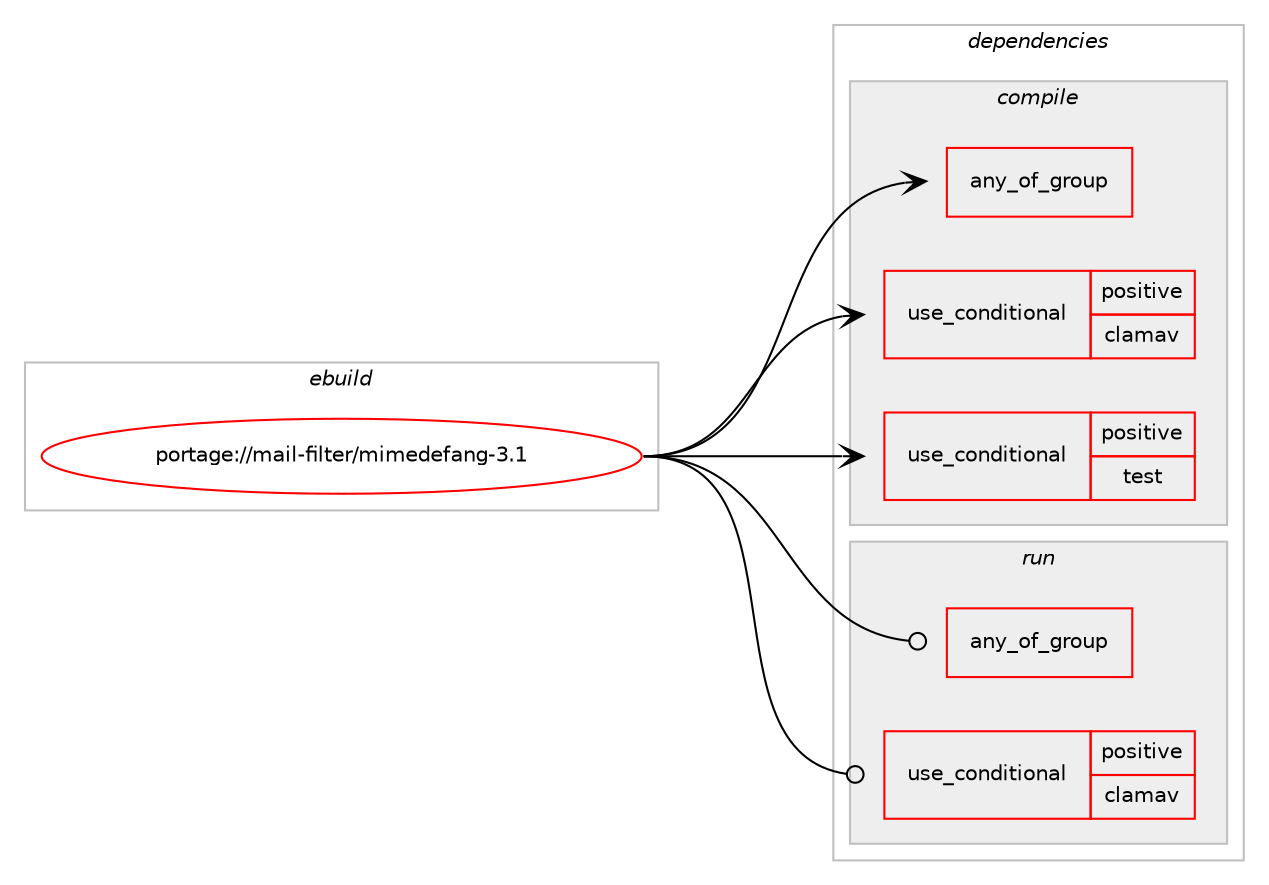 digraph prolog {

# *************
# Graph options
# *************

newrank=true;
concentrate=true;
compound=true;
graph [rankdir=LR,fontname=Helvetica,fontsize=10,ranksep=1.5];#, ranksep=2.5, nodesep=0.2];
edge  [arrowhead=vee];
node  [fontname=Helvetica,fontsize=10];

# **********
# The ebuild
# **********

subgraph cluster_leftcol {
color=gray;
rank=same;
label=<<i>ebuild</i>>;
id [label="portage://mail-filter/mimedefang-3.1", color=red, width=4, href="../mail-filter/mimedefang-3.1.svg"];
}

# ****************
# The dependencies
# ****************

subgraph cluster_midcol {
color=gray;
label=<<i>dependencies</i>>;
subgraph cluster_compile {
fillcolor="#eeeeee";
style=filled;
label=<<i>compile</i>>;
subgraph any2076 {
dependency146455 [label=<<TABLE BORDER="0" CELLBORDER="1" CELLSPACING="0" CELLPADDING="4"><TR><TD CELLPADDING="10">any_of_group</TD></TR></TABLE>>, shape=none, color=red];# *** BEGIN UNKNOWN DEPENDENCY TYPE (TODO) ***
# dependency146455 -> package_dependency(portage://mail-filter/mimedefang-3.1,install,no,mail-mta,sendmail,none,[,,],[],[])
# *** END UNKNOWN DEPENDENCY TYPE (TODO) ***

# *** BEGIN UNKNOWN DEPENDENCY TYPE (TODO) ***
# dependency146455 -> package_dependency(portage://mail-filter/mimedefang-3.1,install,no,mail-mta,postfix,none,[,,],[],[])
# *** END UNKNOWN DEPENDENCY TYPE (TODO) ***

}
id:e -> dependency146455:w [weight=20,style="solid",arrowhead="vee"];
subgraph cond68569 {
dependency146456 [label=<<TABLE BORDER="0" CELLBORDER="1" CELLSPACING="0" CELLPADDING="4"><TR><TD ROWSPAN="3" CELLPADDING="10">use_conditional</TD></TR><TR><TD>positive</TD></TR><TR><TD>clamav</TD></TR></TABLE>>, shape=none, color=red];
# *** BEGIN UNKNOWN DEPENDENCY TYPE (TODO) ***
# dependency146456 -> package_dependency(portage://mail-filter/mimedefang-3.1,install,no,app-antivirus,clamav,none,[,,],[],[])
# *** END UNKNOWN DEPENDENCY TYPE (TODO) ***

}
id:e -> dependency146456:w [weight=20,style="solid",arrowhead="vee"];
subgraph cond68570 {
dependency146457 [label=<<TABLE BORDER="0" CELLBORDER="1" CELLSPACING="0" CELLPADDING="4"><TR><TD ROWSPAN="3" CELLPADDING="10">use_conditional</TD></TR><TR><TD>positive</TD></TR><TR><TD>test</TD></TR></TABLE>>, shape=none, color=red];
# *** BEGIN UNKNOWN DEPENDENCY TYPE (TODO) ***
# dependency146457 -> package_dependency(portage://mail-filter/mimedefang-3.1,install,no,dev-perl,Test-Class,none,[,,],[],[])
# *** END UNKNOWN DEPENDENCY TYPE (TODO) ***

# *** BEGIN UNKNOWN DEPENDENCY TYPE (TODO) ***
# dependency146457 -> package_dependency(portage://mail-filter/mimedefang-3.1,install,no,dev-perl,Test-Most,none,[,,],[],[])
# *** END UNKNOWN DEPENDENCY TYPE (TODO) ***

}
id:e -> dependency146457:w [weight=20,style="solid",arrowhead="vee"];
# *** BEGIN UNKNOWN DEPENDENCY TYPE (TODO) ***
# id -> package_dependency(portage://mail-filter/mimedefang-3.1,install,no,acct-group,defang,none,[,,],[],[])
# *** END UNKNOWN DEPENDENCY TYPE (TODO) ***

# *** BEGIN UNKNOWN DEPENDENCY TYPE (TODO) ***
# id -> package_dependency(portage://mail-filter/mimedefang-3.1,install,no,acct-user,defang,none,[,,],[],[])
# *** END UNKNOWN DEPENDENCY TYPE (TODO) ***

# *** BEGIN UNKNOWN DEPENDENCY TYPE (TODO) ***
# id -> package_dependency(portage://mail-filter/mimedefang-3.1,install,no,dev-perl,Digest-SHA1,none,[,,],[],[])
# *** END UNKNOWN DEPENDENCY TYPE (TODO) ***

# *** BEGIN UNKNOWN DEPENDENCY TYPE (TODO) ***
# id -> package_dependency(portage://mail-filter/mimedefang-3.1,install,no,dev-perl,IO-stringy,none,[,,],[],[])
# *** END UNKNOWN DEPENDENCY TYPE (TODO) ***

# *** BEGIN UNKNOWN DEPENDENCY TYPE (TODO) ***
# id -> package_dependency(portage://mail-filter/mimedefang-3.1,install,no,dev-perl,MIME-tools,none,[,,],[],[])
# *** END UNKNOWN DEPENDENCY TYPE (TODO) ***

# *** BEGIN UNKNOWN DEPENDENCY TYPE (TODO) ***
# id -> package_dependency(portage://mail-filter/mimedefang-3.1,install,no,dev-perl,MailTools,none,[,,],[],[])
# *** END UNKNOWN DEPENDENCY TYPE (TODO) ***

# *** BEGIN UNKNOWN DEPENDENCY TYPE (TODO) ***
# id -> package_dependency(portage://mail-filter/mimedefang-3.1,install,no,dev-perl,Unix-Syslog,none,[,,],[],[])
# *** END UNKNOWN DEPENDENCY TYPE (TODO) ***

# *** BEGIN UNKNOWN DEPENDENCY TYPE (TODO) ***
# id -> package_dependency(portage://mail-filter/mimedefang-3.1,install,no,mail-filter,libmilter,none,[,,],any_same_slot,[])
# *** END UNKNOWN DEPENDENCY TYPE (TODO) ***

# *** BEGIN UNKNOWN DEPENDENCY TYPE (TODO) ***
# id -> package_dependency(portage://mail-filter/mimedefang-3.1,install,no,virtual,perl-MIME-Base64,none,[,,],[],[])
# *** END UNKNOWN DEPENDENCY TYPE (TODO) ***

}
subgraph cluster_compileandrun {
fillcolor="#eeeeee";
style=filled;
label=<<i>compile and run</i>>;
}
subgraph cluster_run {
fillcolor="#eeeeee";
style=filled;
label=<<i>run</i>>;
subgraph any2077 {
dependency146458 [label=<<TABLE BORDER="0" CELLBORDER="1" CELLSPACING="0" CELLPADDING="4"><TR><TD CELLPADDING="10">any_of_group</TD></TR></TABLE>>, shape=none, color=red];# *** BEGIN UNKNOWN DEPENDENCY TYPE (TODO) ***
# dependency146458 -> package_dependency(portage://mail-filter/mimedefang-3.1,run,no,mail-mta,sendmail,none,[,,],[],[])
# *** END UNKNOWN DEPENDENCY TYPE (TODO) ***

# *** BEGIN UNKNOWN DEPENDENCY TYPE (TODO) ***
# dependency146458 -> package_dependency(portage://mail-filter/mimedefang-3.1,run,no,mail-mta,postfix,none,[,,],[],[])
# *** END UNKNOWN DEPENDENCY TYPE (TODO) ***

}
id:e -> dependency146458:w [weight=20,style="solid",arrowhead="odot"];
subgraph cond68571 {
dependency146459 [label=<<TABLE BORDER="0" CELLBORDER="1" CELLSPACING="0" CELLPADDING="4"><TR><TD ROWSPAN="3" CELLPADDING="10">use_conditional</TD></TR><TR><TD>positive</TD></TR><TR><TD>clamav</TD></TR></TABLE>>, shape=none, color=red];
# *** BEGIN UNKNOWN DEPENDENCY TYPE (TODO) ***
# dependency146459 -> package_dependency(portage://mail-filter/mimedefang-3.1,run,no,app-antivirus,clamav,none,[,,],[],[])
# *** END UNKNOWN DEPENDENCY TYPE (TODO) ***

}
id:e -> dependency146459:w [weight=20,style="solid",arrowhead="odot"];
# *** BEGIN UNKNOWN DEPENDENCY TYPE (TODO) ***
# id -> package_dependency(portage://mail-filter/mimedefang-3.1,run,no,acct-group,defang,none,[,,],[],[])
# *** END UNKNOWN DEPENDENCY TYPE (TODO) ***

# *** BEGIN UNKNOWN DEPENDENCY TYPE (TODO) ***
# id -> package_dependency(portage://mail-filter/mimedefang-3.1,run,no,acct-user,defang,none,[,,],[],[])
# *** END UNKNOWN DEPENDENCY TYPE (TODO) ***

# *** BEGIN UNKNOWN DEPENDENCY TYPE (TODO) ***
# id -> package_dependency(portage://mail-filter/mimedefang-3.1,run,no,dev-perl,Digest-SHA1,none,[,,],[],[])
# *** END UNKNOWN DEPENDENCY TYPE (TODO) ***

# *** BEGIN UNKNOWN DEPENDENCY TYPE (TODO) ***
# id -> package_dependency(portage://mail-filter/mimedefang-3.1,run,no,dev-perl,IO-stringy,none,[,,],[],[])
# *** END UNKNOWN DEPENDENCY TYPE (TODO) ***

# *** BEGIN UNKNOWN DEPENDENCY TYPE (TODO) ***
# id -> package_dependency(portage://mail-filter/mimedefang-3.1,run,no,dev-perl,MIME-tools,none,[,,],[],[])
# *** END UNKNOWN DEPENDENCY TYPE (TODO) ***

# *** BEGIN UNKNOWN DEPENDENCY TYPE (TODO) ***
# id -> package_dependency(portage://mail-filter/mimedefang-3.1,run,no,dev-perl,MailTools,none,[,,],[],[])
# *** END UNKNOWN DEPENDENCY TYPE (TODO) ***

# *** BEGIN UNKNOWN DEPENDENCY TYPE (TODO) ***
# id -> package_dependency(portage://mail-filter/mimedefang-3.1,run,no,dev-perl,Unix-Syslog,none,[,,],[],[])
# *** END UNKNOWN DEPENDENCY TYPE (TODO) ***

# *** BEGIN UNKNOWN DEPENDENCY TYPE (TODO) ***
# id -> package_dependency(portage://mail-filter/mimedefang-3.1,run,no,mail-filter,libmilter,none,[,,],any_same_slot,[])
# *** END UNKNOWN DEPENDENCY TYPE (TODO) ***

# *** BEGIN UNKNOWN DEPENDENCY TYPE (TODO) ***
# id -> package_dependency(portage://mail-filter/mimedefang-3.1,run,no,virtual,perl-MIME-Base64,none,[,,],[],[])
# *** END UNKNOWN DEPENDENCY TYPE (TODO) ***

}
}

# **************
# The candidates
# **************

subgraph cluster_choices {
rank=same;
color=gray;
label=<<i>candidates</i>>;

}

}
